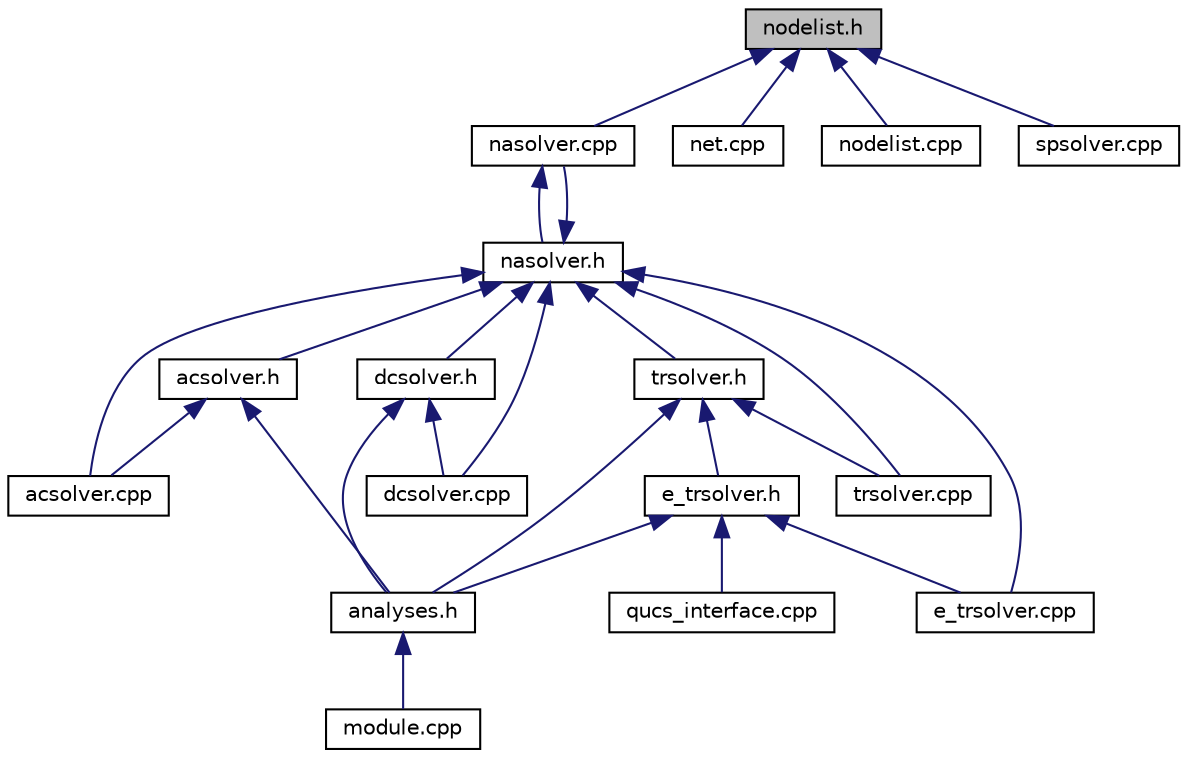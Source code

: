 digraph G
{
  edge [fontname="Helvetica",fontsize="10",labelfontname="Helvetica",labelfontsize="10"];
  node [fontname="Helvetica",fontsize="10",shape=record];
  Node1 [label="nodelist.h",height=0.2,width=0.4,color="black", fillcolor="grey75", style="filled" fontcolor="black"];
  Node1 -> Node2 [dir="back",color="midnightblue",fontsize="10",style="solid",fontname="Helvetica"];
  Node2 [label="nasolver.cpp",height=0.2,width=0.4,color="black", fillcolor="white", style="filled",URL="$nasolver_8cpp.html"];
  Node2 -> Node3 [dir="back",color="midnightblue",fontsize="10",style="solid",fontname="Helvetica"];
  Node3 [label="nasolver.h",height=0.2,width=0.4,color="black", fillcolor="white", style="filled",URL="$nasolver_8h.html"];
  Node3 -> Node4 [dir="back",color="midnightblue",fontsize="10",style="solid",fontname="Helvetica"];
  Node4 [label="acsolver.cpp",height=0.2,width=0.4,color="black", fillcolor="white", style="filled",URL="$acsolver_8cpp.html"];
  Node3 -> Node2 [dir="back",color="midnightblue",fontsize="10",style="solid",fontname="Helvetica"];
  Node3 -> Node5 [dir="back",color="midnightblue",fontsize="10",style="solid",fontname="Helvetica"];
  Node5 [label="acsolver.h",height=0.2,width=0.4,color="black", fillcolor="white", style="filled",URL="$acsolver_8h.html"];
  Node5 -> Node4 [dir="back",color="midnightblue",fontsize="10",style="solid",fontname="Helvetica"];
  Node5 -> Node6 [dir="back",color="midnightblue",fontsize="10",style="solid",fontname="Helvetica"];
  Node6 [label="analyses.h",height=0.2,width=0.4,color="black", fillcolor="white", style="filled",URL="$analyses_8h.html",tooltip="global analysis header file"];
  Node6 -> Node7 [dir="back",color="midnightblue",fontsize="10",style="solid",fontname="Helvetica"];
  Node7 [label="module.cpp",height=0.2,width=0.4,color="black", fillcolor="white", style="filled",URL="$module_8cpp.html"];
  Node3 -> Node8 [dir="back",color="midnightblue",fontsize="10",style="solid",fontname="Helvetica"];
  Node8 [label="dcsolver.h",height=0.2,width=0.4,color="black", fillcolor="white", style="filled",URL="$dcsolver_8h.html"];
  Node8 -> Node6 [dir="back",color="midnightblue",fontsize="10",style="solid",fontname="Helvetica"];
  Node8 -> Node9 [dir="back",color="midnightblue",fontsize="10",style="solid",fontname="Helvetica"];
  Node9 [label="dcsolver.cpp",height=0.2,width=0.4,color="black", fillcolor="white", style="filled",URL="$dcsolver_8cpp.html"];
  Node3 -> Node10 [dir="back",color="midnightblue",fontsize="10",style="solid",fontname="Helvetica"];
  Node10 [label="trsolver.h",height=0.2,width=0.4,color="black", fillcolor="white", style="filled",URL="$trsolver_8h.html"];
  Node10 -> Node6 [dir="back",color="midnightblue",fontsize="10",style="solid",fontname="Helvetica"];
  Node10 -> Node11 [dir="back",color="midnightblue",fontsize="10",style="solid",fontname="Helvetica"];
  Node11 [label="e_trsolver.h",height=0.2,width=0.4,color="black", fillcolor="white", style="filled",URL="$e__trsolver_8h.html",tooltip="The externally controlled trsolver external class header file."];
  Node11 -> Node6 [dir="back",color="midnightblue",fontsize="10",style="solid",fontname="Helvetica"];
  Node11 -> Node12 [dir="back",color="midnightblue",fontsize="10",style="solid",fontname="Helvetica"];
  Node12 [label="e_trsolver.cpp",height=0.2,width=0.4,color="black", fillcolor="white", style="filled",URL="$e__trsolver_8cpp.html"];
  Node11 -> Node13 [dir="back",color="midnightblue",fontsize="10",style="solid",fontname="Helvetica"];
  Node13 [label="qucs_interface.cpp",height=0.2,width=0.4,color="black", fillcolor="white", style="filled",URL="$qucs__interface_8cpp.html"];
  Node10 -> Node14 [dir="back",color="midnightblue",fontsize="10",style="solid",fontname="Helvetica"];
  Node14 [label="trsolver.cpp",height=0.2,width=0.4,color="black", fillcolor="white", style="filled",URL="$trsolver_8cpp.html"];
  Node3 -> Node9 [dir="back",color="midnightblue",fontsize="10",style="solid",fontname="Helvetica"];
  Node3 -> Node12 [dir="back",color="midnightblue",fontsize="10",style="solid",fontname="Helvetica"];
  Node3 -> Node14 [dir="back",color="midnightblue",fontsize="10",style="solid",fontname="Helvetica"];
  Node1 -> Node15 [dir="back",color="midnightblue",fontsize="10",style="solid",fontname="Helvetica"];
  Node15 [label="net.cpp",height=0.2,width=0.4,color="black", fillcolor="white", style="filled",URL="$net_8cpp.html"];
  Node1 -> Node16 [dir="back",color="midnightblue",fontsize="10",style="solid",fontname="Helvetica"];
  Node16 [label="nodelist.cpp",height=0.2,width=0.4,color="black", fillcolor="white", style="filled",URL="$nodelist_8cpp.html"];
  Node1 -> Node17 [dir="back",color="midnightblue",fontsize="10",style="solid",fontname="Helvetica"];
  Node17 [label="spsolver.cpp",height=0.2,width=0.4,color="black", fillcolor="white", style="filled",URL="$spsolver_8cpp.html"];
}
